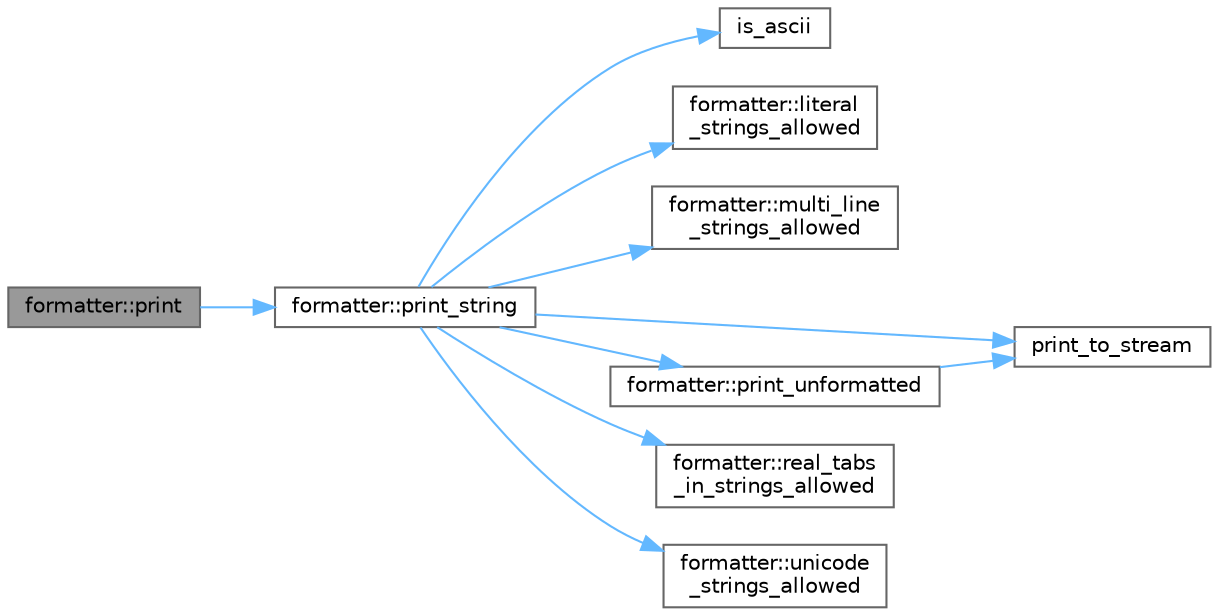 digraph "formatter::print"
{
 // LATEX_PDF_SIZE
  bgcolor="transparent";
  edge [fontname=Helvetica,fontsize=10,labelfontname=Helvetica,labelfontsize=10];
  node [fontname=Helvetica,fontsize=10,shape=box,height=0.2,width=0.4];
  rankdir="LR";
  Node1 [id="Node000001",label="formatter::print",height=0.2,width=0.4,color="gray40", fillcolor="grey60", style="filled", fontcolor="black",tooltip=" "];
  Node1 -> Node2 [id="edge1_Node000001_Node000002",color="steelblue1",style="solid",tooltip=" "];
  Node2 [id="Node000002",label="formatter::print_string",height=0.2,width=0.4,color="grey40", fillcolor="white", style="filled",URL="$classformatter.html#aa719ff784d52e86d7997982b3aa8908e",tooltip=" "];
  Node2 -> Node3 [id="edge2_Node000002_Node000003",color="steelblue1",style="solid",tooltip=" "];
  Node3 [id="Node000003",label="is_ascii",height=0.2,width=0.4,color="grey40", fillcolor="white", style="filled",URL="$toml_8h.html#a59540c22f4b7e10864095f21c67e0c69",tooltip=" "];
  Node2 -> Node4 [id="edge3_Node000002_Node000004",color="steelblue1",style="solid",tooltip=" "];
  Node4 [id="Node000004",label="formatter::literal\l_strings_allowed",height=0.2,width=0.4,color="grey40", fillcolor="white", style="filled",URL="$classformatter.html#ad01d4bbbcb6a7b7eea07028c8db41ece",tooltip=" "];
  Node2 -> Node5 [id="edge4_Node000002_Node000005",color="steelblue1",style="solid",tooltip=" "];
  Node5 [id="Node000005",label="formatter::multi_line\l_strings_allowed",height=0.2,width=0.4,color="grey40", fillcolor="white", style="filled",URL="$classformatter.html#a2c5c11209bcde97d39b08d2e1a159f04",tooltip=" "];
  Node2 -> Node6 [id="edge5_Node000002_Node000006",color="steelblue1",style="solid",tooltip=" "];
  Node6 [id="Node000006",label="print_to_stream",height=0.2,width=0.4,color="grey40", fillcolor="white", style="filled",URL="$toml_8h.html#a3ecc6f4250547523307312cbff28007e",tooltip=" "];
  Node2 -> Node7 [id="edge6_Node000002_Node000007",color="steelblue1",style="solid",tooltip=" "];
  Node7 [id="Node000007",label="formatter::print_unformatted",height=0.2,width=0.4,color="grey40", fillcolor="white", style="filled",URL="$classformatter.html#a58f997ca9e132ba8a0522be8d5709f17",tooltip=" "];
  Node7 -> Node6 [id="edge7_Node000007_Node000006",color="steelblue1",style="solid",tooltip=" "];
  Node2 -> Node8 [id="edge8_Node000002_Node000008",color="steelblue1",style="solid",tooltip=" "];
  Node8 [id="Node000008",label="formatter::real_tabs\l_in_strings_allowed",height=0.2,width=0.4,color="grey40", fillcolor="white", style="filled",URL="$classformatter.html#a70244c9a53ff8dcdda99788ff7048aed",tooltip=" "];
  Node2 -> Node9 [id="edge9_Node000002_Node000009",color="steelblue1",style="solid",tooltip=" "];
  Node9 [id="Node000009",label="formatter::unicode\l_strings_allowed",height=0.2,width=0.4,color="grey40", fillcolor="white", style="filled",URL="$classformatter.html#a8337456ce8d93a5b60fb3b3e4d467ef2",tooltip=" "];
}
